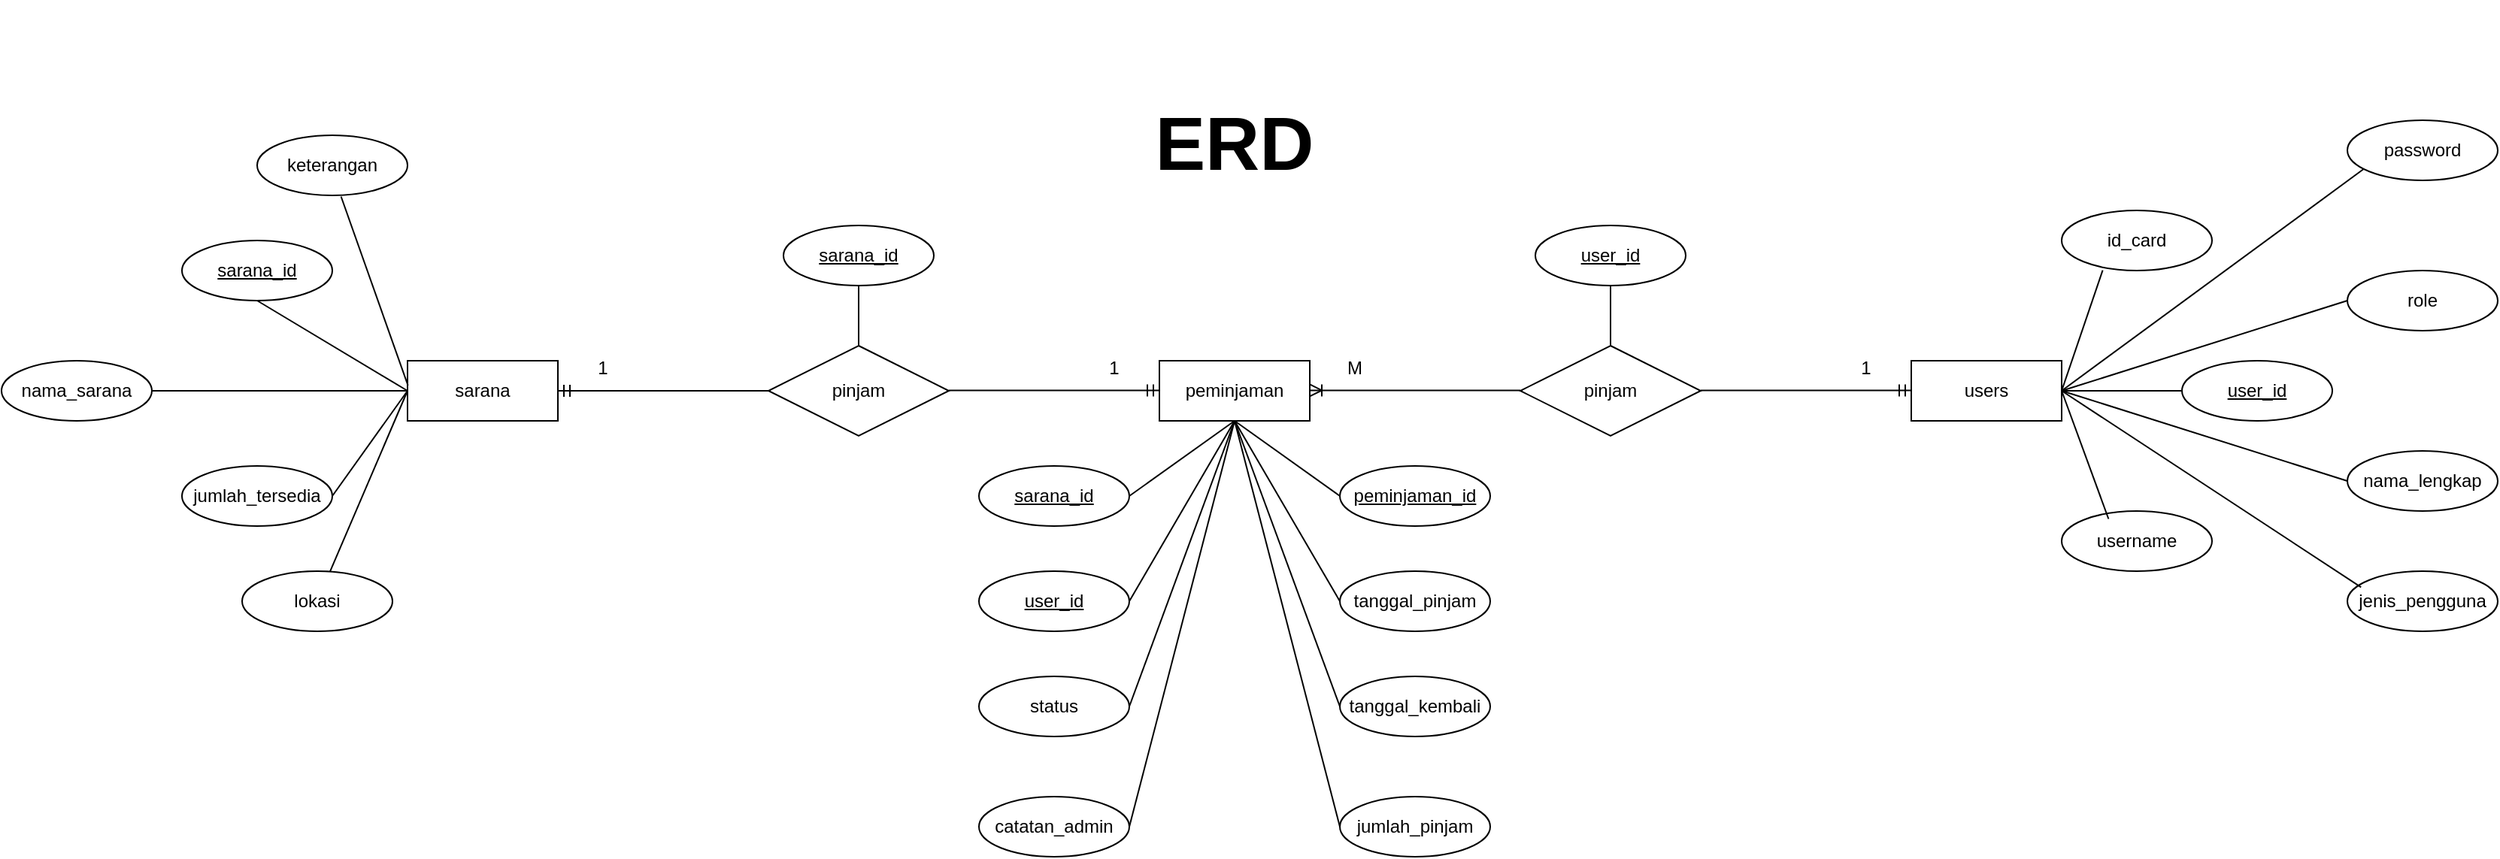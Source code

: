 <mxfile version="27.0.6">
  <diagram name="Page-1" id="matjamMThFDhKfSJXGRj">
    <mxGraphModel grid="1" page="1" gridSize="10" guides="1" tooltips="1" connect="1" arrows="1" fold="1" pageScale="1" pageWidth="3000" pageHeight="3000" math="0" shadow="0">
      <root>
        <mxCell id="0" />
        <mxCell id="1" parent="0" />
        <mxCell id="jdOtixr_iRrgB9LfcCDT-1" value="sarana" style="whiteSpace=wrap;html=1;align=center;" vertex="1" parent="1">
          <mxGeometry x="890" y="540" width="100" height="40" as="geometry" />
        </mxCell>
        <mxCell id="jdOtixr_iRrgB9LfcCDT-2" value="nama_sarana" style="ellipse;whiteSpace=wrap;html=1;align=center;" vertex="1" parent="1">
          <mxGeometry x="620" y="540" width="100" height="40" as="geometry" />
        </mxCell>
        <mxCell id="jdOtixr_iRrgB9LfcCDT-3" value="sarana_id" style="ellipse;whiteSpace=wrap;html=1;align=center;fontStyle=4;" vertex="1" parent="1">
          <mxGeometry x="740" y="460" width="100" height="40" as="geometry" />
        </mxCell>
        <mxCell id="jdOtixr_iRrgB9LfcCDT-4" value="jumlah_tersedia" style="ellipse;whiteSpace=wrap;html=1;align=center;" vertex="1" parent="1">
          <mxGeometry x="740" y="610" width="100" height="40" as="geometry" />
        </mxCell>
        <mxCell id="jdOtixr_iRrgB9LfcCDT-5" value="lokasi" style="ellipse;whiteSpace=wrap;html=1;align=center;" vertex="1" parent="1">
          <mxGeometry x="780" y="680" width="100" height="40" as="geometry" />
        </mxCell>
        <mxCell id="jdOtixr_iRrgB9LfcCDT-6" value="keterangan" style="ellipse;whiteSpace=wrap;html=1;align=center;" vertex="1" parent="1">
          <mxGeometry x="790" y="390" width="100" height="40" as="geometry" />
        </mxCell>
        <mxCell id="jdOtixr_iRrgB9LfcCDT-7" value="" style="endArrow=none;html=1;rounded=0;entryX=0.003;entryY=0.411;entryDx=0;entryDy=0;entryPerimeter=0;exitX=0.558;exitY=1.019;exitDx=0;exitDy=0;exitPerimeter=0;" edge="1" parent="1" source="jdOtixr_iRrgB9LfcCDT-6" target="jdOtixr_iRrgB9LfcCDT-1">
          <mxGeometry relative="1" as="geometry">
            <mxPoint x="900" y="430" as="sourcePoint" />
            <mxPoint x="1060" y="430" as="targetPoint" />
          </mxGeometry>
        </mxCell>
        <mxCell id="jdOtixr_iRrgB9LfcCDT-8" value="" style="endArrow=none;html=1;rounded=0;exitX=0.5;exitY=1;exitDx=0;exitDy=0;" edge="1" parent="1" source="jdOtixr_iRrgB9LfcCDT-3">
          <mxGeometry relative="1" as="geometry">
            <mxPoint x="920" y="490" as="sourcePoint" />
            <mxPoint x="890" y="560" as="targetPoint" />
          </mxGeometry>
        </mxCell>
        <mxCell id="jdOtixr_iRrgB9LfcCDT-9" value="" style="endArrow=none;html=1;rounded=0;exitX=1;exitY=0.5;exitDx=0;exitDy=0;" edge="1" parent="1" source="jdOtixr_iRrgB9LfcCDT-2">
          <mxGeometry relative="1" as="geometry">
            <mxPoint x="930" y="580" as="sourcePoint" />
            <mxPoint x="890" y="560" as="targetPoint" />
          </mxGeometry>
        </mxCell>
        <mxCell id="jdOtixr_iRrgB9LfcCDT-10" value="" style="endArrow=none;html=1;rounded=0;entryX=1;entryY=0.5;entryDx=0;entryDy=0;" edge="1" parent="1" target="jdOtixr_iRrgB9LfcCDT-4">
          <mxGeometry relative="1" as="geometry">
            <mxPoint x="890" y="560" as="sourcePoint" />
            <mxPoint x="890" y="710" as="targetPoint" />
          </mxGeometry>
        </mxCell>
        <mxCell id="jdOtixr_iRrgB9LfcCDT-11" value="" style="endArrow=none;html=1;rounded=0;" edge="1" parent="1" target="jdOtixr_iRrgB9LfcCDT-5">
          <mxGeometry relative="1" as="geometry">
            <mxPoint x="890" y="560" as="sourcePoint" />
            <mxPoint x="920" y="690" as="targetPoint" />
          </mxGeometry>
        </mxCell>
        <mxCell id="jdOtixr_iRrgB9LfcCDT-12" value="" style="endArrow=none;html=1;rounded=0;exitX=1;exitY=0.5;exitDx=0;exitDy=0;startArrow=ERmandOne;startFill=0;" edge="1" parent="1" source="jdOtixr_iRrgB9LfcCDT-1">
          <mxGeometry relative="1" as="geometry">
            <mxPoint x="1100" y="570" as="sourcePoint" />
            <mxPoint x="1130" y="560" as="targetPoint" />
          </mxGeometry>
        </mxCell>
        <mxCell id="jdOtixr_iRrgB9LfcCDT-13" value="pinjam" style="shape=rhombus;perimeter=rhombusPerimeter;whiteSpace=wrap;html=1;align=center;" vertex="1" parent="1">
          <mxGeometry x="1130" y="530" width="120" height="60" as="geometry" />
        </mxCell>
        <mxCell id="jdOtixr_iRrgB9LfcCDT-14" value="" style="endArrow=ERmandOne;html=1;rounded=0;exitX=1;exitY=0.5;exitDx=0;exitDy=0;endFill=0;" edge="1" parent="1">
          <mxGeometry relative="1" as="geometry">
            <mxPoint x="1250" y="559.7" as="sourcePoint" />
            <mxPoint x="1390" y="559.7" as="targetPoint" />
          </mxGeometry>
        </mxCell>
        <mxCell id="jdOtixr_iRrgB9LfcCDT-15" value="peminjaman" style="whiteSpace=wrap;html=1;align=center;" vertex="1" parent="1">
          <mxGeometry x="1390" y="540" width="100" height="40" as="geometry" />
        </mxCell>
        <mxCell id="jdOtixr_iRrgB9LfcCDT-16" value="" style="endArrow=none;html=1;rounded=0;exitX=1;exitY=0.5;exitDx=0;exitDy=0;startArrow=ERoneToMany;startFill=0;" edge="1" parent="1">
          <mxGeometry relative="1" as="geometry">
            <mxPoint x="1490" y="559.7" as="sourcePoint" />
            <mxPoint x="1630" y="559.7" as="targetPoint" />
          </mxGeometry>
        </mxCell>
        <mxCell id="jdOtixr_iRrgB9LfcCDT-17" value="" style="endArrow=ERmandOne;html=1;rounded=0;exitX=1;exitY=0.5;exitDx=0;exitDy=0;endFill=0;" edge="1" parent="1">
          <mxGeometry relative="1" as="geometry">
            <mxPoint x="1750" y="559.7" as="sourcePoint" />
            <mxPoint x="1890" y="559.7" as="targetPoint" />
          </mxGeometry>
        </mxCell>
        <mxCell id="jdOtixr_iRrgB9LfcCDT-18" value="pinjam" style="shape=rhombus;perimeter=rhombusPerimeter;whiteSpace=wrap;html=1;align=center;" vertex="1" parent="1">
          <mxGeometry x="1630" y="530" width="120" height="60" as="geometry" />
        </mxCell>
        <mxCell id="jdOtixr_iRrgB9LfcCDT-19" value="users" style="whiteSpace=wrap;html=1;align=center;" vertex="1" parent="1">
          <mxGeometry x="1890" y="540" width="100" height="40" as="geometry" />
        </mxCell>
        <mxCell id="jdOtixr_iRrgB9LfcCDT-20" value="sarana_id" style="ellipse;whiteSpace=wrap;html=1;align=center;fontStyle=4;" vertex="1" parent="1">
          <mxGeometry x="1140" y="450" width="100" height="40" as="geometry" />
        </mxCell>
        <mxCell id="jdOtixr_iRrgB9LfcCDT-21" value="" style="endArrow=none;html=1;rounded=0;entryX=0.5;entryY=0;entryDx=0;entryDy=0;exitX=0.5;exitY=1;exitDx=0;exitDy=0;" edge="1" parent="1" source="jdOtixr_iRrgB9LfcCDT-20" target="jdOtixr_iRrgB9LfcCDT-13">
          <mxGeometry relative="1" as="geometry">
            <mxPoint x="870" y="490" as="sourcePoint" />
            <mxPoint x="914" y="615" as="targetPoint" />
          </mxGeometry>
        </mxCell>
        <mxCell id="jdOtixr_iRrgB9LfcCDT-22" value="user_id" style="ellipse;whiteSpace=wrap;html=1;align=center;fontStyle=4;" vertex="1" parent="1">
          <mxGeometry x="1640" y="450" width="100" height="40" as="geometry" />
        </mxCell>
        <mxCell id="jdOtixr_iRrgB9LfcCDT-23" value="" style="endArrow=none;html=1;rounded=0;entryX=0.5;entryY=0;entryDx=0;entryDy=0;exitX=0.5;exitY=1;exitDx=0;exitDy=0;" edge="1" parent="1" source="jdOtixr_iRrgB9LfcCDT-22">
          <mxGeometry relative="1" as="geometry">
            <mxPoint x="1370" y="490" as="sourcePoint" />
            <mxPoint x="1690" y="530" as="targetPoint" />
          </mxGeometry>
        </mxCell>
        <mxCell id="jdOtixr_iRrgB9LfcCDT-24" value="user_id" style="ellipse;whiteSpace=wrap;html=1;align=center;fontStyle=4;" vertex="1" parent="1">
          <mxGeometry x="2070" y="540" width="100" height="40" as="geometry" />
        </mxCell>
        <mxCell id="jdOtixr_iRrgB9LfcCDT-25" value="username" style="ellipse;whiteSpace=wrap;html=1;align=center;" vertex="1" parent="1">
          <mxGeometry x="1990" y="640" width="100" height="40" as="geometry" />
        </mxCell>
        <mxCell id="jdOtixr_iRrgB9LfcCDT-26" value="id_card" style="ellipse;whiteSpace=wrap;html=1;align=center;" vertex="1" parent="1">
          <mxGeometry x="1990" y="440" width="100" height="40" as="geometry" />
        </mxCell>
        <mxCell id="jdOtixr_iRrgB9LfcCDT-27" value="role" style="ellipse;whiteSpace=wrap;html=1;align=center;" vertex="1" parent="1">
          <mxGeometry x="2180" y="480" width="100" height="40" as="geometry" />
        </mxCell>
        <mxCell id="jdOtixr_iRrgB9LfcCDT-28" value="nama_lengkap" style="ellipse;whiteSpace=wrap;html=1;align=center;" vertex="1" parent="1">
          <mxGeometry x="2180" y="600" width="100" height="40" as="geometry" />
        </mxCell>
        <mxCell id="jdOtixr_iRrgB9LfcCDT-29" value="jenis_pengguna" style="ellipse;whiteSpace=wrap;html=1;align=center;" vertex="1" parent="1">
          <mxGeometry x="2180" y="680" width="100" height="40" as="geometry" />
        </mxCell>
        <mxCell id="jdOtixr_iRrgB9LfcCDT-30" value="password" style="ellipse;whiteSpace=wrap;html=1;align=center;" vertex="1" parent="1">
          <mxGeometry x="2180" y="380" width="100" height="40" as="geometry" />
        </mxCell>
        <mxCell id="jdOtixr_iRrgB9LfcCDT-31" value="" style="endArrow=none;html=1;rounded=0;exitX=1;exitY=0.5;exitDx=0;exitDy=0;entryX=0.273;entryY=0.995;entryDx=0;entryDy=0;entryPerimeter=0;" edge="1" parent="1" source="jdOtixr_iRrgB9LfcCDT-19" target="jdOtixr_iRrgB9LfcCDT-26">
          <mxGeometry relative="1" as="geometry">
            <mxPoint x="1830" y="550" as="sourcePoint" />
            <mxPoint x="1970" y="550" as="targetPoint" />
          </mxGeometry>
        </mxCell>
        <mxCell id="jdOtixr_iRrgB9LfcCDT-32" value="" style="endArrow=none;html=1;rounded=0;exitX=1;exitY=0.5;exitDx=0;exitDy=0;entryX=0;entryY=0.5;entryDx=0;entryDy=0;" edge="1" parent="1" source="jdOtixr_iRrgB9LfcCDT-19" target="jdOtixr_iRrgB9LfcCDT-24">
          <mxGeometry relative="1" as="geometry">
            <mxPoint x="2020" y="630" as="sourcePoint" />
            <mxPoint x="2047" y="550" as="targetPoint" />
          </mxGeometry>
        </mxCell>
        <mxCell id="jdOtixr_iRrgB9LfcCDT-33" value="" style="endArrow=none;html=1;rounded=0;exitX=0.312;exitY=0.131;exitDx=0;exitDy=0;entryX=1;entryY=0.5;entryDx=0;entryDy=0;exitPerimeter=0;" edge="1" parent="1" source="jdOtixr_iRrgB9LfcCDT-25" target="jdOtixr_iRrgB9LfcCDT-19">
          <mxGeometry relative="1" as="geometry">
            <mxPoint x="2020" y="680" as="sourcePoint" />
            <mxPoint x="2047" y="600" as="targetPoint" />
          </mxGeometry>
        </mxCell>
        <mxCell id="jdOtixr_iRrgB9LfcCDT-34" value="" style="endArrow=none;html=1;rounded=0;exitX=1;exitY=0.5;exitDx=0;exitDy=0;entryX=0.106;entryY=0.816;entryDx=0;entryDy=0;entryPerimeter=0;" edge="1" parent="1" source="jdOtixr_iRrgB9LfcCDT-19" target="jdOtixr_iRrgB9LfcCDT-30">
          <mxGeometry relative="1" as="geometry">
            <mxPoint x="2110" y="520" as="sourcePoint" />
            <mxPoint x="2137" y="440" as="targetPoint" />
          </mxGeometry>
        </mxCell>
        <mxCell id="jdOtixr_iRrgB9LfcCDT-35" value="" style="endArrow=none;html=1;rounded=0;entryX=0;entryY=0.5;entryDx=0;entryDy=0;" edge="1" parent="1" target="jdOtixr_iRrgB9LfcCDT-27">
          <mxGeometry relative="1" as="geometry">
            <mxPoint x="1990" y="560" as="sourcePoint" />
            <mxPoint x="2137" y="500" as="targetPoint" />
          </mxGeometry>
        </mxCell>
        <mxCell id="jdOtixr_iRrgB9LfcCDT-36" value="" style="endArrow=none;html=1;rounded=0;exitX=1;exitY=0.5;exitDx=0;exitDy=0;entryX=0;entryY=0.5;entryDx=0;entryDy=0;" edge="1" parent="1" source="jdOtixr_iRrgB9LfcCDT-19" target="jdOtixr_iRrgB9LfcCDT-28">
          <mxGeometry relative="1" as="geometry">
            <mxPoint x="2170" y="690" as="sourcePoint" />
            <mxPoint x="2197" y="610" as="targetPoint" />
          </mxGeometry>
        </mxCell>
        <mxCell id="jdOtixr_iRrgB9LfcCDT-37" value="" style="endArrow=none;html=1;rounded=0;exitX=1;exitY=0.5;exitDx=0;exitDy=0;entryX=0.091;entryY=0.267;entryDx=0;entryDy=0;entryPerimeter=0;" edge="1" parent="1" source="jdOtixr_iRrgB9LfcCDT-19" target="jdOtixr_iRrgB9LfcCDT-29">
          <mxGeometry relative="1" as="geometry">
            <mxPoint x="2130" y="730" as="sourcePoint" />
            <mxPoint x="2157" y="650" as="targetPoint" />
          </mxGeometry>
        </mxCell>
        <mxCell id="jdOtixr_iRrgB9LfcCDT-38" value="peminjaman_id" style="ellipse;whiteSpace=wrap;html=1;align=center;fontStyle=4;" vertex="1" parent="1">
          <mxGeometry x="1510" y="610" width="100" height="40" as="geometry" />
        </mxCell>
        <mxCell id="jdOtixr_iRrgB9LfcCDT-39" value="user_id" style="ellipse;whiteSpace=wrap;html=1;align=center;fontStyle=4;" vertex="1" parent="1">
          <mxGeometry x="1270" y="680" width="100" height="40" as="geometry" />
        </mxCell>
        <mxCell id="jdOtixr_iRrgB9LfcCDT-40" value="sarana_id" style="ellipse;whiteSpace=wrap;html=1;align=center;fontStyle=4;" vertex="1" parent="1">
          <mxGeometry x="1270" y="610" width="100" height="40" as="geometry" />
        </mxCell>
        <mxCell id="jdOtixr_iRrgB9LfcCDT-41" value="tanggal_pinjam" style="ellipse;whiteSpace=wrap;html=1;align=center;" vertex="1" parent="1">
          <mxGeometry x="1510" y="680" width="100" height="40" as="geometry" />
        </mxCell>
        <mxCell id="jdOtixr_iRrgB9LfcCDT-42" value="tanggal_kembali" style="ellipse;whiteSpace=wrap;html=1;align=center;" vertex="1" parent="1">
          <mxGeometry x="1510" y="750" width="100" height="40" as="geometry" />
        </mxCell>
        <mxCell id="jdOtixr_iRrgB9LfcCDT-43" value="status" style="ellipse;whiteSpace=wrap;html=1;align=center;" vertex="1" parent="1">
          <mxGeometry x="1270" y="750" width="100" height="40" as="geometry" />
        </mxCell>
        <mxCell id="jdOtixr_iRrgB9LfcCDT-44" value="jumlah_pinjam" style="ellipse;whiteSpace=wrap;html=1;align=center;" vertex="1" parent="1">
          <mxGeometry x="1510" y="830" width="100" height="40" as="geometry" />
        </mxCell>
        <mxCell id="jdOtixr_iRrgB9LfcCDT-45" value="catatan_admin" style="ellipse;whiteSpace=wrap;html=1;align=center;" vertex="1" parent="1">
          <mxGeometry x="1270" y="830" width="100" height="40" as="geometry" />
        </mxCell>
        <mxCell id="jdOtixr_iRrgB9LfcCDT-46" value="" style="endArrow=none;html=1;rounded=0;exitX=0.5;exitY=1;exitDx=0;exitDy=0;entryX=1;entryY=0.5;entryDx=0;entryDy=0;" edge="1" parent="1" source="jdOtixr_iRrgB9LfcCDT-15" target="jdOtixr_iRrgB9LfcCDT-40">
          <mxGeometry relative="1" as="geometry">
            <mxPoint x="1400" y="620" as="sourcePoint" />
            <mxPoint x="1540" y="620" as="targetPoint" />
          </mxGeometry>
        </mxCell>
        <mxCell id="jdOtixr_iRrgB9LfcCDT-47" value="" style="endArrow=none;html=1;rounded=0;exitX=0;exitY=0.5;exitDx=0;exitDy=0;entryX=0.5;entryY=1;entryDx=0;entryDy=0;" edge="1" parent="1" source="jdOtixr_iRrgB9LfcCDT-38" target="jdOtixr_iRrgB9LfcCDT-15">
          <mxGeometry relative="1" as="geometry">
            <mxPoint x="1545" y="610" as="sourcePoint" />
            <mxPoint x="1470" y="590" as="targetPoint" />
          </mxGeometry>
        </mxCell>
        <mxCell id="jdOtixr_iRrgB9LfcCDT-48" value="" style="endArrow=none;html=1;rounded=0;exitX=0.5;exitY=1;exitDx=0;exitDy=0;entryX=1;entryY=0.5;entryDx=0;entryDy=0;" edge="1" parent="1" source="jdOtixr_iRrgB9LfcCDT-15" target="jdOtixr_iRrgB9LfcCDT-39">
          <mxGeometry relative="1" as="geometry">
            <mxPoint x="1455" y="670" as="sourcePoint" />
            <mxPoint x="1390" y="721" as="targetPoint" />
          </mxGeometry>
        </mxCell>
        <mxCell id="jdOtixr_iRrgB9LfcCDT-49" value="" style="endArrow=none;html=1;rounded=0;entryX=0;entryY=0.5;entryDx=0;entryDy=0;exitX=0.5;exitY=1;exitDx=0;exitDy=0;" edge="1" parent="1" source="jdOtixr_iRrgB9LfcCDT-15" target="jdOtixr_iRrgB9LfcCDT-41">
          <mxGeometry relative="1" as="geometry">
            <mxPoint x="1430" y="580" as="sourcePoint" />
            <mxPoint x="1470" y="721" as="targetPoint" />
          </mxGeometry>
        </mxCell>
        <mxCell id="jdOtixr_iRrgB9LfcCDT-50" value="" style="endArrow=none;html=1;rounded=0;exitX=0.5;exitY=1;exitDx=0;exitDy=0;entryX=1;entryY=0.5;entryDx=0;entryDy=0;" edge="1" parent="1" source="jdOtixr_iRrgB9LfcCDT-15" target="jdOtixr_iRrgB9LfcCDT-43">
          <mxGeometry relative="1" as="geometry">
            <mxPoint x="1425" y="770" as="sourcePoint" />
            <mxPoint x="1360" y="821" as="targetPoint" />
          </mxGeometry>
        </mxCell>
        <mxCell id="jdOtixr_iRrgB9LfcCDT-51" value="" style="endArrow=none;html=1;rounded=0;exitX=0;exitY=0.5;exitDx=0;exitDy=0;entryX=0.5;entryY=1;entryDx=0;entryDy=0;" edge="1" parent="1" source="jdOtixr_iRrgB9LfcCDT-42" target="jdOtixr_iRrgB9LfcCDT-15">
          <mxGeometry relative="1" as="geometry">
            <mxPoint x="1535" y="760" as="sourcePoint" />
            <mxPoint x="1470" y="811" as="targetPoint" />
          </mxGeometry>
        </mxCell>
        <mxCell id="jdOtixr_iRrgB9LfcCDT-52" value="" style="endArrow=none;html=1;rounded=0;entryX=1;entryY=0.5;entryDx=0;entryDy=0;" edge="1" parent="1" target="jdOtixr_iRrgB9LfcCDT-45">
          <mxGeometry relative="1" as="geometry">
            <mxPoint x="1440" y="580" as="sourcePoint" />
            <mxPoint x="1410" y="901" as="targetPoint" />
          </mxGeometry>
        </mxCell>
        <mxCell id="jdOtixr_iRrgB9LfcCDT-53" value="" style="endArrow=none;html=1;rounded=0;exitX=0;exitY=0.5;exitDx=0;exitDy=0;entryX=0.5;entryY=1;entryDx=0;entryDy=0;" edge="1" parent="1" source="jdOtixr_iRrgB9LfcCDT-44" target="jdOtixr_iRrgB9LfcCDT-15">
          <mxGeometry relative="1" as="geometry">
            <mxPoint x="1535" y="810" as="sourcePoint" />
            <mxPoint x="1470" y="861" as="targetPoint" />
          </mxGeometry>
        </mxCell>
        <mxCell id="jdOtixr_iRrgB9LfcCDT-54" value="1" style="text;strokeColor=none;align=center;fillColor=none;html=1;verticalAlign=middle;whiteSpace=wrap;rounded=0;" vertex="1" parent="1">
          <mxGeometry x="1830" y="530" width="60" height="30" as="geometry" />
        </mxCell>
        <mxCell id="jdOtixr_iRrgB9LfcCDT-55" value="M" style="text;strokeColor=none;align=center;fillColor=none;html=1;verticalAlign=middle;whiteSpace=wrap;rounded=0;" vertex="1" parent="1">
          <mxGeometry x="1490" y="530" width="60" height="30" as="geometry" />
        </mxCell>
        <mxCell id="jdOtixr_iRrgB9LfcCDT-56" value="1" style="text;strokeColor=none;align=center;fillColor=none;html=1;verticalAlign=middle;whiteSpace=wrap;rounded=0;" vertex="1" parent="1">
          <mxGeometry x="1330" y="530" width="60" height="30" as="geometry" />
        </mxCell>
        <mxCell id="jdOtixr_iRrgB9LfcCDT-57" value="1" style="text;strokeColor=none;align=center;fillColor=none;html=1;verticalAlign=middle;whiteSpace=wrap;rounded=0;" vertex="1" parent="1">
          <mxGeometry x="990" y="530" width="60" height="30" as="geometry" />
        </mxCell>
        <mxCell id="jdOtixr_iRrgB9LfcCDT-58" value="&lt;span style=&quot;font-size: 50px;&quot;&gt;&lt;b&gt;ERD&lt;/b&gt;&lt;/span&gt;" style="text;strokeColor=none;align=center;fillColor=none;html=1;verticalAlign=middle;whiteSpace=wrap;rounded=0;" vertex="1" parent="1">
          <mxGeometry x="1310" y="300" width="260" height="190" as="geometry" />
        </mxCell>
      </root>
    </mxGraphModel>
  </diagram>
</mxfile>
